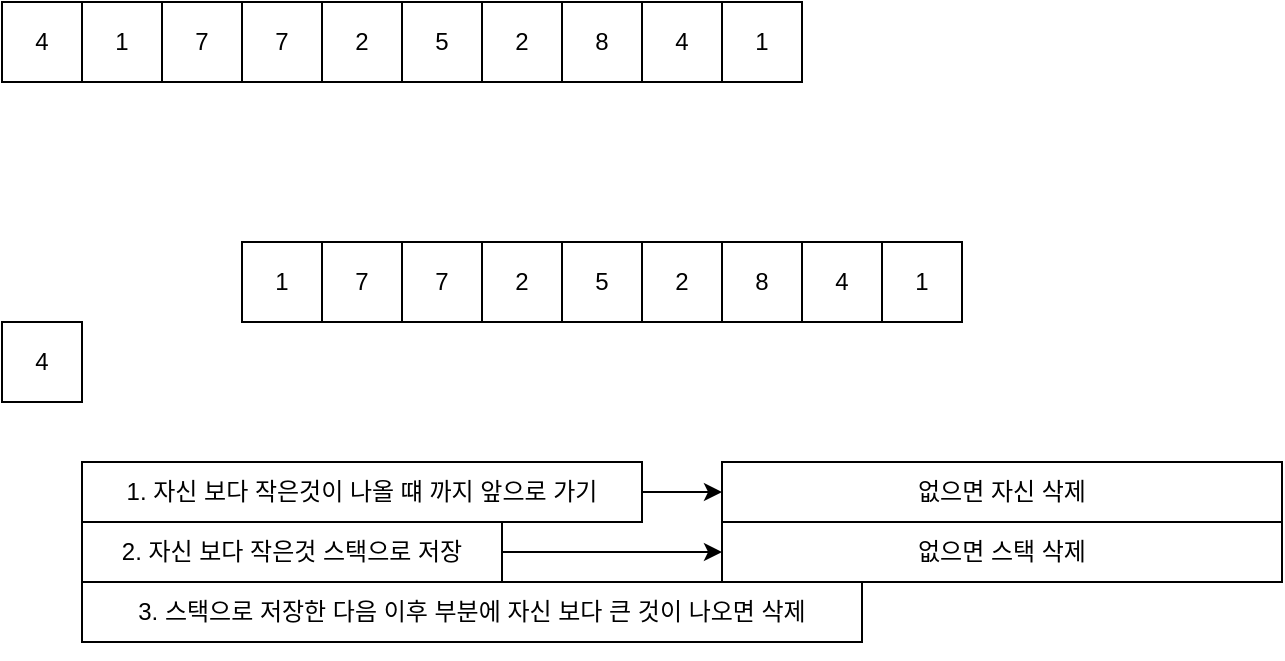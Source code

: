 <mxfile version="13.7.9" type="device"><diagram id="NVkz3ass8M8GQPBx5EeT" name="페이지-1"><mxGraphModel dx="743" dy="556" grid="1" gridSize="10" guides="1" tooltips="1" connect="1" arrows="1" fold="1" page="1" pageScale="1" pageWidth="10000" pageHeight="10000" math="0" shadow="0"><root><mxCell id="0"/><mxCell id="1" parent="0"/><mxCell id="MBB3uVxiV3exGIhnh9Nr-2" value="4" style="rounded=0;whiteSpace=wrap;html=1;" vertex="1" parent="1"><mxGeometry x="480" y="320" width="40" height="40" as="geometry"/></mxCell><mxCell id="MBB3uVxiV3exGIhnh9Nr-3" value="1" style="rounded=0;whiteSpace=wrap;html=1;" vertex="1" parent="1"><mxGeometry x="520" y="320" width="40" height="40" as="geometry"/></mxCell><mxCell id="MBB3uVxiV3exGIhnh9Nr-4" value="7" style="rounded=0;whiteSpace=wrap;html=1;" vertex="1" parent="1"><mxGeometry x="560" y="320" width="40" height="40" as="geometry"/></mxCell><mxCell id="MBB3uVxiV3exGIhnh9Nr-5" value="7" style="rounded=0;whiteSpace=wrap;html=1;" vertex="1" parent="1"><mxGeometry x="600" y="320" width="40" height="40" as="geometry"/></mxCell><mxCell id="MBB3uVxiV3exGIhnh9Nr-6" value="2" style="rounded=0;whiteSpace=wrap;html=1;" vertex="1" parent="1"><mxGeometry x="640" y="320" width="40" height="40" as="geometry"/></mxCell><mxCell id="MBB3uVxiV3exGIhnh9Nr-7" value="5" style="rounded=0;whiteSpace=wrap;html=1;" vertex="1" parent="1"><mxGeometry x="680" y="320" width="40" height="40" as="geometry"/></mxCell><mxCell id="MBB3uVxiV3exGIhnh9Nr-8" value="2" style="rounded=0;whiteSpace=wrap;html=1;" vertex="1" parent="1"><mxGeometry x="720" y="320" width="40" height="40" as="geometry"/></mxCell><mxCell id="MBB3uVxiV3exGIhnh9Nr-9" value="8" style="rounded=0;whiteSpace=wrap;html=1;" vertex="1" parent="1"><mxGeometry x="760" y="320" width="40" height="40" as="geometry"/></mxCell><mxCell id="MBB3uVxiV3exGIhnh9Nr-10" value="4" style="rounded=0;whiteSpace=wrap;html=1;" vertex="1" parent="1"><mxGeometry x="800" y="320" width="40" height="40" as="geometry"/></mxCell><mxCell id="MBB3uVxiV3exGIhnh9Nr-11" value="1" style="rounded=0;whiteSpace=wrap;html=1;" vertex="1" parent="1"><mxGeometry x="840" y="320" width="40" height="40" as="geometry"/></mxCell><mxCell id="MBB3uVxiV3exGIhnh9Nr-13" value="4" style="rounded=0;whiteSpace=wrap;html=1;" vertex="1" parent="1"><mxGeometry x="480" y="480" width="40" height="40" as="geometry"/></mxCell><mxCell id="MBB3uVxiV3exGIhnh9Nr-14" value="1" style="rounded=0;whiteSpace=wrap;html=1;" vertex="1" parent="1"><mxGeometry x="600" y="440" width="40" height="40" as="geometry"/></mxCell><mxCell id="MBB3uVxiV3exGIhnh9Nr-15" value="7" style="rounded=0;whiteSpace=wrap;html=1;" vertex="1" parent="1"><mxGeometry x="640" y="440" width="40" height="40" as="geometry"/></mxCell><mxCell id="MBB3uVxiV3exGIhnh9Nr-16" value="7" style="rounded=0;whiteSpace=wrap;html=1;" vertex="1" parent="1"><mxGeometry x="680" y="440" width="40" height="40" as="geometry"/></mxCell><mxCell id="MBB3uVxiV3exGIhnh9Nr-17" value="2" style="rounded=0;whiteSpace=wrap;html=1;" vertex="1" parent="1"><mxGeometry x="720" y="440" width="40" height="40" as="geometry"/></mxCell><mxCell id="MBB3uVxiV3exGIhnh9Nr-18" value="5" style="rounded=0;whiteSpace=wrap;html=1;" vertex="1" parent="1"><mxGeometry x="760" y="440" width="40" height="40" as="geometry"/></mxCell><mxCell id="MBB3uVxiV3exGIhnh9Nr-19" value="2" style="rounded=0;whiteSpace=wrap;html=1;" vertex="1" parent="1"><mxGeometry x="800" y="440" width="40" height="40" as="geometry"/></mxCell><mxCell id="MBB3uVxiV3exGIhnh9Nr-20" value="8" style="rounded=0;whiteSpace=wrap;html=1;" vertex="1" parent="1"><mxGeometry x="840" y="440" width="40" height="40" as="geometry"/></mxCell><mxCell id="MBB3uVxiV3exGIhnh9Nr-21" value="4" style="rounded=0;whiteSpace=wrap;html=1;" vertex="1" parent="1"><mxGeometry x="880" y="440" width="40" height="40" as="geometry"/></mxCell><mxCell id="MBB3uVxiV3exGIhnh9Nr-22" value="1" style="rounded=0;whiteSpace=wrap;html=1;" vertex="1" parent="1"><mxGeometry x="920" y="440" width="40" height="40" as="geometry"/></mxCell><mxCell id="MBB3uVxiV3exGIhnh9Nr-38" value="" style="edgeStyle=orthogonalEdgeStyle;rounded=0;orthogonalLoop=1;jettySize=auto;html=1;" edge="1" parent="1" source="MBB3uVxiV3exGIhnh9Nr-34" target="MBB3uVxiV3exGIhnh9Nr-37"><mxGeometry relative="1" as="geometry"/></mxCell><mxCell id="MBB3uVxiV3exGIhnh9Nr-34" value="1. 자신 보다 작은것이 나올 떄 까지 앞으로 가기" style="rounded=0;whiteSpace=wrap;html=1;" vertex="1" parent="1"><mxGeometry x="520" y="550" width="280" height="30" as="geometry"/></mxCell><mxCell id="MBB3uVxiV3exGIhnh9Nr-40" value="" style="edgeStyle=orthogonalEdgeStyle;rounded=0;orthogonalLoop=1;jettySize=auto;html=1;" edge="1" parent="1" source="MBB3uVxiV3exGIhnh9Nr-35" target="MBB3uVxiV3exGIhnh9Nr-36"><mxGeometry relative="1" as="geometry"/></mxCell><mxCell id="MBB3uVxiV3exGIhnh9Nr-41" style="edgeStyle=orthogonalEdgeStyle;rounded=0;orthogonalLoop=1;jettySize=auto;html=1;" edge="1" parent="1" source="MBB3uVxiV3exGIhnh9Nr-35" target="MBB3uVxiV3exGIhnh9Nr-39"><mxGeometry relative="1" as="geometry"/></mxCell><mxCell id="MBB3uVxiV3exGIhnh9Nr-35" value="2. 자신 보다 작은것 스택으로 저장" style="rounded=0;whiteSpace=wrap;html=1;" vertex="1" parent="1"><mxGeometry x="520" y="580" width="210" height="30" as="geometry"/></mxCell><mxCell id="MBB3uVxiV3exGIhnh9Nr-36" value="3. 스택으로 저장한 다음 이후 부분에 자신 보다 큰 것이 나오면 삭제" style="rounded=0;whiteSpace=wrap;html=1;" vertex="1" parent="1"><mxGeometry x="520" y="610" width="390" height="30" as="geometry"/></mxCell><mxCell id="MBB3uVxiV3exGIhnh9Nr-37" value="없으면 자신 삭제" style="rounded=0;whiteSpace=wrap;html=1;" vertex="1" parent="1"><mxGeometry x="840" y="550" width="280" height="30" as="geometry"/></mxCell><mxCell id="MBB3uVxiV3exGIhnh9Nr-39" value="없으면 스택 삭제" style="rounded=0;whiteSpace=wrap;html=1;" vertex="1" parent="1"><mxGeometry x="840" y="580" width="280" height="30" as="geometry"/></mxCell></root></mxGraphModel></diagram></mxfile>